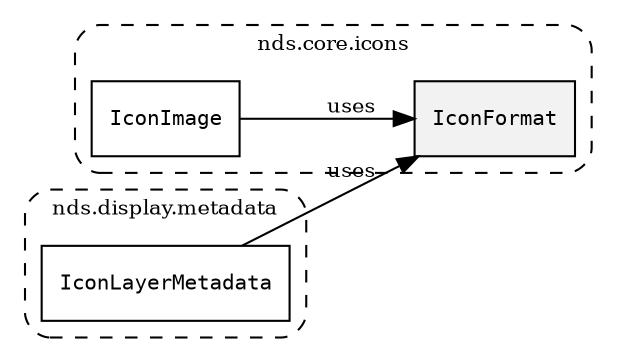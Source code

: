 /**
 * This dot file creates symbol collaboration diagram for IconFormat.
 */
digraph ZSERIO
{
    node [shape=box, fontsize=10];
    rankdir="LR";
    fontsize=10;
    tooltip="IconFormat collaboration diagram";

    subgraph "cluster_nds.core.icons"
    {
        style="dashed, rounded";
        label="nds.core.icons";
        tooltip="Package nds.core.icons";
        href="../../../content/packages/nds.core.icons.html#Package-nds-core-icons";
        target="_parent";

        "IconFormat" [style="filled", fillcolor="#0000000D", target="_parent", label=<<font face="monospace"><table align="center" border="0" cellspacing="0" cellpadding="0"><tr><td href="../../../content/packages/nds.core.icons.html#Enum-IconFormat" title="Enum defined in nds.core.icons">IconFormat</td></tr></table></font>>];
        "IconImage" [target="_parent", label=<<font face="monospace"><table align="center" border="0" cellspacing="0" cellpadding="0"><tr><td href="../../../content/packages/nds.core.icons.html#Structure-IconImage" title="Structure defined in nds.core.icons">IconImage</td></tr></table></font>>];
    }

    subgraph "cluster_nds.display.metadata"
    {
        style="dashed, rounded";
        label="nds.display.metadata";
        tooltip="Package nds.display.metadata";
        href="../../../content/packages/nds.display.metadata.html#Package-nds-display-metadata";
        target="_parent";

        "IconLayerMetadata" [target="_parent", label=<<font face="monospace"><table align="center" border="0" cellspacing="0" cellpadding="0"><tr><td href="../../../content/packages/nds.display.metadata.html#Structure-IconLayerMetadata" title="Structure defined in nds.display.metadata">IconLayerMetadata</td></tr></table></font>>];
    }

    "IconImage" -> "IconFormat" [label="uses", fontsize=10];
    "IconLayerMetadata" -> "IconFormat" [label="uses", fontsize=10];
}
